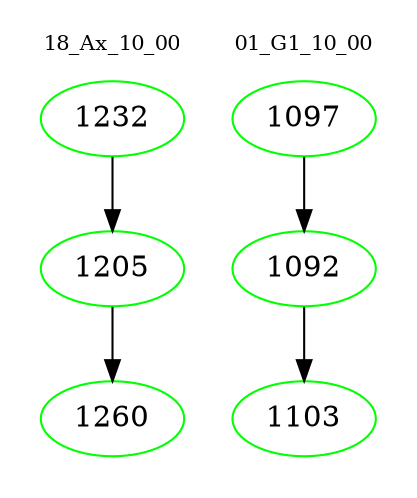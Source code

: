 digraph{
subgraph cluster_0 {
color = white
label = "18_Ax_10_00";
fontsize=10;
T0_1232 [label="1232", color="green"]
T0_1232 -> T0_1205 [color="black"]
T0_1205 [label="1205", color="green"]
T0_1205 -> T0_1260 [color="black"]
T0_1260 [label="1260", color="green"]
}
subgraph cluster_1 {
color = white
label = "01_G1_10_00";
fontsize=10;
T1_1097 [label="1097", color="green"]
T1_1097 -> T1_1092 [color="black"]
T1_1092 [label="1092", color="green"]
T1_1092 -> T1_1103 [color="black"]
T1_1103 [label="1103", color="green"]
}
}
